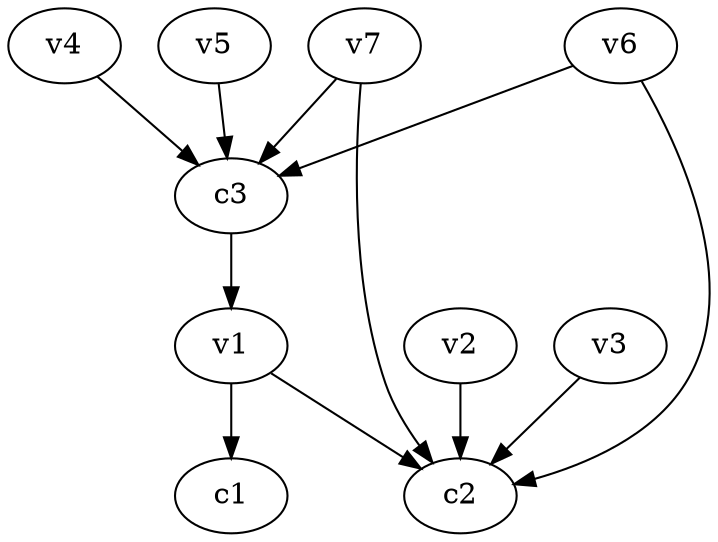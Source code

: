 strict digraph  {
c1;
c2;
c3;
v1;
v2;
v3;
v4;
v5;
v6;
v7;
c3 -> v1  [weight=1];
v1 -> c2  [weight=1];
v1 -> c1  [weight=1];
v2 -> c2  [weight=1];
v3 -> c2  [weight=1];
v4 -> c3  [weight=1];
v5 -> c3  [weight=1];
v6 -> c3  [weight=1];
v6 -> c2  [weight=1];
v7 -> c2  [weight=1];
v7 -> c3  [weight=1];
}

